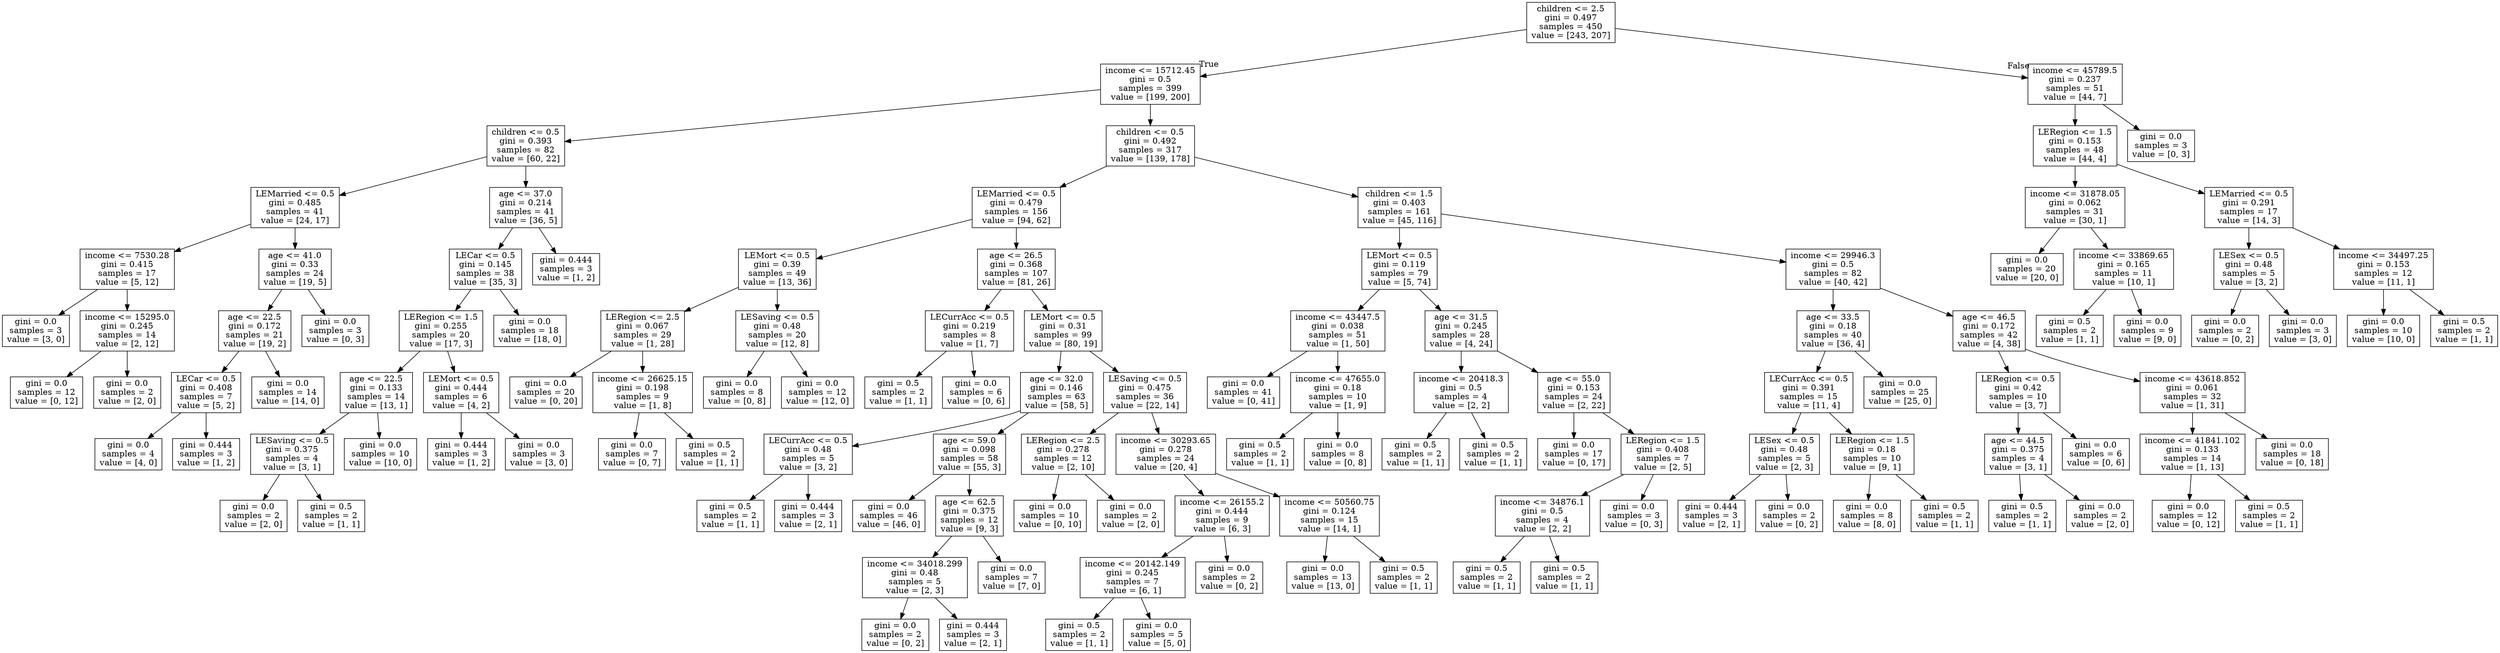 digraph Tree {
node [shape=box] ;
0 [label="children <= 2.5\ngini = 0.497\nsamples = 450\nvalue = [243, 207]"] ;
1 [label="income <= 15712.45\ngini = 0.5\nsamples = 399\nvalue = [199, 200]"] ;
0 -> 1 [labeldistance=2.5, labelangle=45, headlabel="True"] ;
2 [label="children <= 0.5\ngini = 0.393\nsamples = 82\nvalue = [60, 22]"] ;
1 -> 2 ;
3 [label="LEMarried <= 0.5\ngini = 0.485\nsamples = 41\nvalue = [24, 17]"] ;
2 -> 3 ;
4 [label="income <= 7530.28\ngini = 0.415\nsamples = 17\nvalue = [5, 12]"] ;
3 -> 4 ;
5 [label="gini = 0.0\nsamples = 3\nvalue = [3, 0]"] ;
4 -> 5 ;
6 [label="income <= 15295.0\ngini = 0.245\nsamples = 14\nvalue = [2, 12]"] ;
4 -> 6 ;
7 [label="gini = 0.0\nsamples = 12\nvalue = [0, 12]"] ;
6 -> 7 ;
8 [label="gini = 0.0\nsamples = 2\nvalue = [2, 0]"] ;
6 -> 8 ;
9 [label="age <= 41.0\ngini = 0.33\nsamples = 24\nvalue = [19, 5]"] ;
3 -> 9 ;
10 [label="age <= 22.5\ngini = 0.172\nsamples = 21\nvalue = [19, 2]"] ;
9 -> 10 ;
11 [label="LECar <= 0.5\ngini = 0.408\nsamples = 7\nvalue = [5, 2]"] ;
10 -> 11 ;
12 [label="gini = 0.0\nsamples = 4\nvalue = [4, 0]"] ;
11 -> 12 ;
13 [label="gini = 0.444\nsamples = 3\nvalue = [1, 2]"] ;
11 -> 13 ;
14 [label="gini = 0.0\nsamples = 14\nvalue = [14, 0]"] ;
10 -> 14 ;
15 [label="gini = 0.0\nsamples = 3\nvalue = [0, 3]"] ;
9 -> 15 ;
16 [label="age <= 37.0\ngini = 0.214\nsamples = 41\nvalue = [36, 5]"] ;
2 -> 16 ;
17 [label="LECar <= 0.5\ngini = 0.145\nsamples = 38\nvalue = [35, 3]"] ;
16 -> 17 ;
18 [label="LERegion <= 1.5\ngini = 0.255\nsamples = 20\nvalue = [17, 3]"] ;
17 -> 18 ;
19 [label="age <= 22.5\ngini = 0.133\nsamples = 14\nvalue = [13, 1]"] ;
18 -> 19 ;
20 [label="LESaving <= 0.5\ngini = 0.375\nsamples = 4\nvalue = [3, 1]"] ;
19 -> 20 ;
21 [label="gini = 0.0\nsamples = 2\nvalue = [2, 0]"] ;
20 -> 21 ;
22 [label="gini = 0.5\nsamples = 2\nvalue = [1, 1]"] ;
20 -> 22 ;
23 [label="gini = 0.0\nsamples = 10\nvalue = [10, 0]"] ;
19 -> 23 ;
24 [label="LEMort <= 0.5\ngini = 0.444\nsamples = 6\nvalue = [4, 2]"] ;
18 -> 24 ;
25 [label="gini = 0.444\nsamples = 3\nvalue = [1, 2]"] ;
24 -> 25 ;
26 [label="gini = 0.0\nsamples = 3\nvalue = [3, 0]"] ;
24 -> 26 ;
27 [label="gini = 0.0\nsamples = 18\nvalue = [18, 0]"] ;
17 -> 27 ;
28 [label="gini = 0.444\nsamples = 3\nvalue = [1, 2]"] ;
16 -> 28 ;
29 [label="children <= 0.5\ngini = 0.492\nsamples = 317\nvalue = [139, 178]"] ;
1 -> 29 ;
30 [label="LEMarried <= 0.5\ngini = 0.479\nsamples = 156\nvalue = [94, 62]"] ;
29 -> 30 ;
31 [label="LEMort <= 0.5\ngini = 0.39\nsamples = 49\nvalue = [13, 36]"] ;
30 -> 31 ;
32 [label="LERegion <= 2.5\ngini = 0.067\nsamples = 29\nvalue = [1, 28]"] ;
31 -> 32 ;
33 [label="gini = 0.0\nsamples = 20\nvalue = [0, 20]"] ;
32 -> 33 ;
34 [label="income <= 26625.15\ngini = 0.198\nsamples = 9\nvalue = [1, 8]"] ;
32 -> 34 ;
35 [label="gini = 0.0\nsamples = 7\nvalue = [0, 7]"] ;
34 -> 35 ;
36 [label="gini = 0.5\nsamples = 2\nvalue = [1, 1]"] ;
34 -> 36 ;
37 [label="LESaving <= 0.5\ngini = 0.48\nsamples = 20\nvalue = [12, 8]"] ;
31 -> 37 ;
38 [label="gini = 0.0\nsamples = 8\nvalue = [0, 8]"] ;
37 -> 38 ;
39 [label="gini = 0.0\nsamples = 12\nvalue = [12, 0]"] ;
37 -> 39 ;
40 [label="age <= 26.5\ngini = 0.368\nsamples = 107\nvalue = [81, 26]"] ;
30 -> 40 ;
41 [label="LECurrAcc <= 0.5\ngini = 0.219\nsamples = 8\nvalue = [1, 7]"] ;
40 -> 41 ;
42 [label="gini = 0.5\nsamples = 2\nvalue = [1, 1]"] ;
41 -> 42 ;
43 [label="gini = 0.0\nsamples = 6\nvalue = [0, 6]"] ;
41 -> 43 ;
44 [label="LEMort <= 0.5\ngini = 0.31\nsamples = 99\nvalue = [80, 19]"] ;
40 -> 44 ;
45 [label="age <= 32.0\ngini = 0.146\nsamples = 63\nvalue = [58, 5]"] ;
44 -> 45 ;
46 [label="LECurrAcc <= 0.5\ngini = 0.48\nsamples = 5\nvalue = [3, 2]"] ;
45 -> 46 ;
47 [label="gini = 0.5\nsamples = 2\nvalue = [1, 1]"] ;
46 -> 47 ;
48 [label="gini = 0.444\nsamples = 3\nvalue = [2, 1]"] ;
46 -> 48 ;
49 [label="age <= 59.0\ngini = 0.098\nsamples = 58\nvalue = [55, 3]"] ;
45 -> 49 ;
50 [label="gini = 0.0\nsamples = 46\nvalue = [46, 0]"] ;
49 -> 50 ;
51 [label="age <= 62.5\ngini = 0.375\nsamples = 12\nvalue = [9, 3]"] ;
49 -> 51 ;
52 [label="income <= 34018.299\ngini = 0.48\nsamples = 5\nvalue = [2, 3]"] ;
51 -> 52 ;
53 [label="gini = 0.0\nsamples = 2\nvalue = [0, 2]"] ;
52 -> 53 ;
54 [label="gini = 0.444\nsamples = 3\nvalue = [2, 1]"] ;
52 -> 54 ;
55 [label="gini = 0.0\nsamples = 7\nvalue = [7, 0]"] ;
51 -> 55 ;
56 [label="LESaving <= 0.5\ngini = 0.475\nsamples = 36\nvalue = [22, 14]"] ;
44 -> 56 ;
57 [label="LERegion <= 2.5\ngini = 0.278\nsamples = 12\nvalue = [2, 10]"] ;
56 -> 57 ;
58 [label="gini = 0.0\nsamples = 10\nvalue = [0, 10]"] ;
57 -> 58 ;
59 [label="gini = 0.0\nsamples = 2\nvalue = [2, 0]"] ;
57 -> 59 ;
60 [label="income <= 30293.65\ngini = 0.278\nsamples = 24\nvalue = [20, 4]"] ;
56 -> 60 ;
61 [label="income <= 26155.2\ngini = 0.444\nsamples = 9\nvalue = [6, 3]"] ;
60 -> 61 ;
62 [label="income <= 20142.149\ngini = 0.245\nsamples = 7\nvalue = [6, 1]"] ;
61 -> 62 ;
63 [label="gini = 0.5\nsamples = 2\nvalue = [1, 1]"] ;
62 -> 63 ;
64 [label="gini = 0.0\nsamples = 5\nvalue = [5, 0]"] ;
62 -> 64 ;
65 [label="gini = 0.0\nsamples = 2\nvalue = [0, 2]"] ;
61 -> 65 ;
66 [label="income <= 50560.75\ngini = 0.124\nsamples = 15\nvalue = [14, 1]"] ;
60 -> 66 ;
67 [label="gini = 0.0\nsamples = 13\nvalue = [13, 0]"] ;
66 -> 67 ;
68 [label="gini = 0.5\nsamples = 2\nvalue = [1, 1]"] ;
66 -> 68 ;
69 [label="children <= 1.5\ngini = 0.403\nsamples = 161\nvalue = [45, 116]"] ;
29 -> 69 ;
70 [label="LEMort <= 0.5\ngini = 0.119\nsamples = 79\nvalue = [5, 74]"] ;
69 -> 70 ;
71 [label="income <= 43447.5\ngini = 0.038\nsamples = 51\nvalue = [1, 50]"] ;
70 -> 71 ;
72 [label="gini = 0.0\nsamples = 41\nvalue = [0, 41]"] ;
71 -> 72 ;
73 [label="income <= 47655.0\ngini = 0.18\nsamples = 10\nvalue = [1, 9]"] ;
71 -> 73 ;
74 [label="gini = 0.5\nsamples = 2\nvalue = [1, 1]"] ;
73 -> 74 ;
75 [label="gini = 0.0\nsamples = 8\nvalue = [0, 8]"] ;
73 -> 75 ;
76 [label="age <= 31.5\ngini = 0.245\nsamples = 28\nvalue = [4, 24]"] ;
70 -> 76 ;
77 [label="income <= 20418.3\ngini = 0.5\nsamples = 4\nvalue = [2, 2]"] ;
76 -> 77 ;
78 [label="gini = 0.5\nsamples = 2\nvalue = [1, 1]"] ;
77 -> 78 ;
79 [label="gini = 0.5\nsamples = 2\nvalue = [1, 1]"] ;
77 -> 79 ;
80 [label="age <= 55.0\ngini = 0.153\nsamples = 24\nvalue = [2, 22]"] ;
76 -> 80 ;
81 [label="gini = 0.0\nsamples = 17\nvalue = [0, 17]"] ;
80 -> 81 ;
82 [label="LERegion <= 1.5\ngini = 0.408\nsamples = 7\nvalue = [2, 5]"] ;
80 -> 82 ;
83 [label="income <= 34876.1\ngini = 0.5\nsamples = 4\nvalue = [2, 2]"] ;
82 -> 83 ;
84 [label="gini = 0.5\nsamples = 2\nvalue = [1, 1]"] ;
83 -> 84 ;
85 [label="gini = 0.5\nsamples = 2\nvalue = [1, 1]"] ;
83 -> 85 ;
86 [label="gini = 0.0\nsamples = 3\nvalue = [0, 3]"] ;
82 -> 86 ;
87 [label="income <= 29946.3\ngini = 0.5\nsamples = 82\nvalue = [40, 42]"] ;
69 -> 87 ;
88 [label="age <= 33.5\ngini = 0.18\nsamples = 40\nvalue = [36, 4]"] ;
87 -> 88 ;
89 [label="LECurrAcc <= 0.5\ngini = 0.391\nsamples = 15\nvalue = [11, 4]"] ;
88 -> 89 ;
90 [label="LESex <= 0.5\ngini = 0.48\nsamples = 5\nvalue = [2, 3]"] ;
89 -> 90 ;
91 [label="gini = 0.444\nsamples = 3\nvalue = [2, 1]"] ;
90 -> 91 ;
92 [label="gini = 0.0\nsamples = 2\nvalue = [0, 2]"] ;
90 -> 92 ;
93 [label="LERegion <= 1.5\ngini = 0.18\nsamples = 10\nvalue = [9, 1]"] ;
89 -> 93 ;
94 [label="gini = 0.0\nsamples = 8\nvalue = [8, 0]"] ;
93 -> 94 ;
95 [label="gini = 0.5\nsamples = 2\nvalue = [1, 1]"] ;
93 -> 95 ;
96 [label="gini = 0.0\nsamples = 25\nvalue = [25, 0]"] ;
88 -> 96 ;
97 [label="age <= 46.5\ngini = 0.172\nsamples = 42\nvalue = [4, 38]"] ;
87 -> 97 ;
98 [label="LERegion <= 0.5\ngini = 0.42\nsamples = 10\nvalue = [3, 7]"] ;
97 -> 98 ;
99 [label="age <= 44.5\ngini = 0.375\nsamples = 4\nvalue = [3, 1]"] ;
98 -> 99 ;
100 [label="gini = 0.5\nsamples = 2\nvalue = [1, 1]"] ;
99 -> 100 ;
101 [label="gini = 0.0\nsamples = 2\nvalue = [2, 0]"] ;
99 -> 101 ;
102 [label="gini = 0.0\nsamples = 6\nvalue = [0, 6]"] ;
98 -> 102 ;
103 [label="income <= 43618.852\ngini = 0.061\nsamples = 32\nvalue = [1, 31]"] ;
97 -> 103 ;
104 [label="income <= 41841.102\ngini = 0.133\nsamples = 14\nvalue = [1, 13]"] ;
103 -> 104 ;
105 [label="gini = 0.0\nsamples = 12\nvalue = [0, 12]"] ;
104 -> 105 ;
106 [label="gini = 0.5\nsamples = 2\nvalue = [1, 1]"] ;
104 -> 106 ;
107 [label="gini = 0.0\nsamples = 18\nvalue = [0, 18]"] ;
103 -> 107 ;
108 [label="income <= 45789.5\ngini = 0.237\nsamples = 51\nvalue = [44, 7]"] ;
0 -> 108 [labeldistance=2.5, labelangle=-45, headlabel="False"] ;
109 [label="LERegion <= 1.5\ngini = 0.153\nsamples = 48\nvalue = [44, 4]"] ;
108 -> 109 ;
110 [label="income <= 31878.05\ngini = 0.062\nsamples = 31\nvalue = [30, 1]"] ;
109 -> 110 ;
111 [label="gini = 0.0\nsamples = 20\nvalue = [20, 0]"] ;
110 -> 111 ;
112 [label="income <= 33869.65\ngini = 0.165\nsamples = 11\nvalue = [10, 1]"] ;
110 -> 112 ;
113 [label="gini = 0.5\nsamples = 2\nvalue = [1, 1]"] ;
112 -> 113 ;
114 [label="gini = 0.0\nsamples = 9\nvalue = [9, 0]"] ;
112 -> 114 ;
115 [label="LEMarried <= 0.5\ngini = 0.291\nsamples = 17\nvalue = [14, 3]"] ;
109 -> 115 ;
116 [label="LESex <= 0.5\ngini = 0.48\nsamples = 5\nvalue = [3, 2]"] ;
115 -> 116 ;
117 [label="gini = 0.0\nsamples = 2\nvalue = [0, 2]"] ;
116 -> 117 ;
118 [label="gini = 0.0\nsamples = 3\nvalue = [3, 0]"] ;
116 -> 118 ;
119 [label="income <= 34497.25\ngini = 0.153\nsamples = 12\nvalue = [11, 1]"] ;
115 -> 119 ;
120 [label="gini = 0.0\nsamples = 10\nvalue = [10, 0]"] ;
119 -> 120 ;
121 [label="gini = 0.5\nsamples = 2\nvalue = [1, 1]"] ;
119 -> 121 ;
122 [label="gini = 0.0\nsamples = 3\nvalue = [0, 3]"] ;
108 -> 122 ;
}